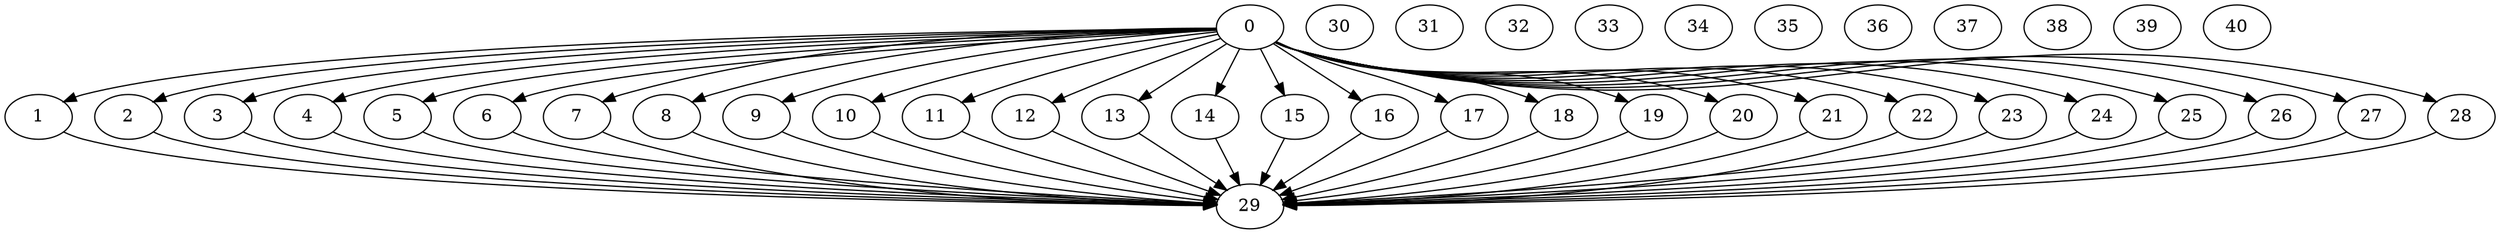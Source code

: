 digraph "OutTree-Balanced-MaxBf-3_Nodes_7_CCR_2.0_WeightType_Random" {
	0	 [Weight=5];
	1	 [Weight=6];
	2	 [Weight=5];
	3	 [Weight=6];
	4	 [Weight=4];
	5	 [Weight=7];
	6	 [Weight=7];
	7        [Weight=8];
	8	 [Weight=6];
	9	 [Weight=5];
	10	 [Weight=6];
	11	 [Weight=4];
	12	 [Weight=7];
	13	 [Weight=7];
	14       [Weight=8];
	15	 [Weight=6];
	16	 [Weight=5];
	17	 [Weight=6];
	18	 [Weight=4];
	19	 [Weight=7];
	20	 [Weight=7];
	21       [Weight=8];
	22	 [Weight=6];
	23	 [Weight=4];
	24	 [Weight=7];
	25	 [Weight=7];
	26       [Weight=8];
	27	 [Weight=6];
	28	 [Weight=5];
	29	 [Weight=6];
	30	 [Weight=4];
	31       [Weight=8];
	32	 [Weight=6];
	33	 [Weight=4];
	34	 [Weight=7];
	35	 [Weight=7];
	36       [Weight=8];
	37	 [Weight=6];
	38	 [Weight=5];
	39	 [Weight=6];
	40	 [Weight=4];
	0 -> 1	 [Weight=6];
	0 -> 2	 [Weight=10];
	0 -> 3	 [Weight=4];
	0 -> 4	 [Weight=5];
	0 -> 5	 [Weight=7];
	0 -> 6	 [Weight=10];
	0 -> 7	 [Weight=6];
	0 -> 8	 [Weight=6];
	0 -> 9	 [Weight=5];
	0 -> 10	 [Weight=6];
	0 -> 11	 [Weight=9];
	0 -> 12	 [Weight=2];
	0 -> 13	 [Weight=9];
	0 -> 14	 [Weight=4];
	0 -> 15	 [Weight=9];
	0 -> 16	 [Weight=10];
	0 -> 17	 [Weight=4];
	0 -> 18	 [Weight=8];
	0 -> 19	 [Weight=2];
	0 -> 20	 [Weight=2];
	0 -> 21	 [Weight=9];
	0 -> 22	 [Weight=4];
	0 -> 23	 [Weight=9];
	0 -> 24	 [Weight=10];
	0 -> 25	 [Weight=4];
	0 -> 26	 [Weight=4];
	0 -> 27	 [Weight=8];
	0 -> 28	 [Weight=2];
	1 -> 29	 [Weight=2];
	2 -> 29	 [Weight=9];
	3 -> 29	 [Weight=4];
	4 -> 29	 [Weight=9];
	5 -> 29	 [Weight=10];
	6 -> 29	 [Weight=4];
	7 -> 29	 [Weight=10];
	8 -> 29	 [Weight=9];
	9 -> 29	 [Weight=4];
	10 -> 29  [Weight=9];
	11 -> 29  [Weight=10];
	12 -> 29  [Weight=4];
	13 -> 29  [Weight=9];
	14 -> 29  [Weight=10];
	15 -> 29  [Weight=4];
	16 -> 29  [Weight=9];
	17 -> 29  [Weight=10];
	18 -> 29  [Weight=4];
	19 -> 29  [Weight=9];
	20 -> 29  [Weight=10];
	21 -> 29  [Weight=4];
	22 -> 29  [Weight=9];
	23 -> 29  [Weight=10];
	24 -> 29  [Weight=4];
	25 -> 29  [Weight=10];
	26 -> 29  [Weight=4];
	27 -> 29  [Weight=9];
	28 -> 29  [Weight=10];
}
